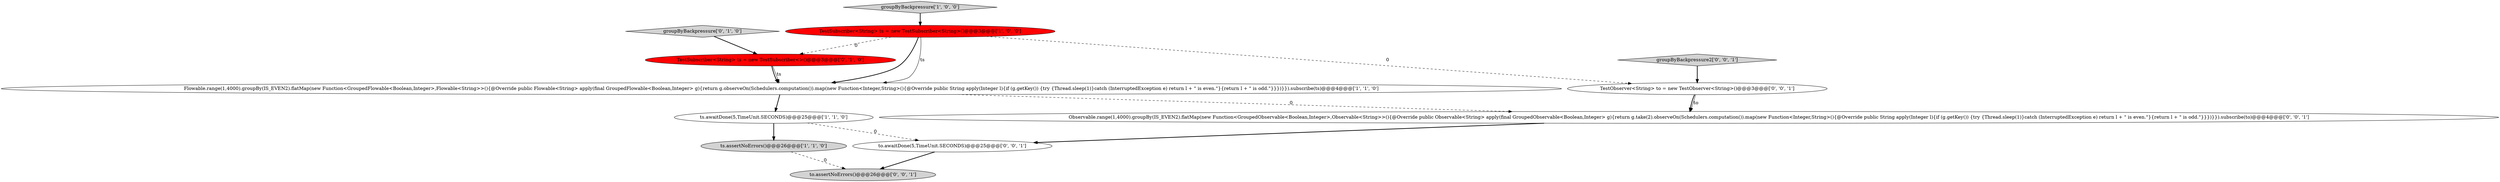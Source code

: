 digraph {
1 [style = filled, label = "ts.awaitDone(5,TimeUnit.SECONDS)@@@25@@@['1', '1', '0']", fillcolor = white, shape = ellipse image = "AAA0AAABBB1BBB"];
8 [style = filled, label = "TestObserver<String> to = new TestObserver<String>()@@@3@@@['0', '0', '1']", fillcolor = white, shape = ellipse image = "AAA0AAABBB3BBB"];
4 [style = filled, label = "Flowable.range(1,4000).groupBy(IS_EVEN2).flatMap(new Function<GroupedFlowable<Boolean,Integer>,Flowable<String>>(){@Override public Flowable<String> apply(final GroupedFlowable<Boolean,Integer> g){return g.observeOn(Schedulers.computation()).map(new Function<Integer,String>(){@Override public String apply(Integer l){if (g.getKey()) {try {Thread.sleep(1)}catch (InterruptedException e) return l + \" is even.\"}{return l + \" is odd.\"}}})}}).subscribe(ts)@@@4@@@['1', '1', '0']", fillcolor = white, shape = ellipse image = "AAA0AAABBB1BBB"];
2 [style = filled, label = "ts.assertNoErrors()@@@26@@@['1', '1', '0']", fillcolor = lightgray, shape = ellipse image = "AAA0AAABBB1BBB"];
3 [style = filled, label = "groupByBackpressure['1', '0', '0']", fillcolor = lightgray, shape = diamond image = "AAA0AAABBB1BBB"];
0 [style = filled, label = "TestSubscriber<String> ts = new TestSubscriber<String>()@@@3@@@['1', '0', '0']", fillcolor = red, shape = ellipse image = "AAA1AAABBB1BBB"];
10 [style = filled, label = "groupByBackpressure2['0', '0', '1']", fillcolor = lightgray, shape = diamond image = "AAA0AAABBB3BBB"];
7 [style = filled, label = "Observable.range(1,4000).groupBy(IS_EVEN2).flatMap(new Function<GroupedObservable<Boolean,Integer>,Observable<String>>(){@Override public Observable<String> apply(final GroupedObservable<Boolean,Integer> g){return g.take(2).observeOn(Schedulers.computation()).map(new Function<Integer,String>(){@Override public String apply(Integer l){if (g.getKey()) {try {Thread.sleep(1)}catch (InterruptedException e) return l + \" is even.\"}{return l + \" is odd.\"}}})}}).subscribe(to)@@@4@@@['0', '0', '1']", fillcolor = white, shape = ellipse image = "AAA0AAABBB3BBB"];
11 [style = filled, label = "to.awaitDone(5,TimeUnit.SECONDS)@@@25@@@['0', '0', '1']", fillcolor = white, shape = ellipse image = "AAA0AAABBB3BBB"];
9 [style = filled, label = "to.assertNoErrors()@@@26@@@['0', '0', '1']", fillcolor = lightgray, shape = ellipse image = "AAA0AAABBB3BBB"];
5 [style = filled, label = "TestSubscriber<String> ts = new TestSubscriber<>()@@@3@@@['0', '1', '0']", fillcolor = red, shape = ellipse image = "AAA1AAABBB2BBB"];
6 [style = filled, label = "groupByBackpressure['0', '1', '0']", fillcolor = lightgray, shape = diamond image = "AAA0AAABBB2BBB"];
8->7 [style = bold, label=""];
0->8 [style = dashed, label="0"];
6->5 [style = bold, label=""];
4->1 [style = bold, label=""];
1->2 [style = bold, label=""];
5->4 [style = bold, label=""];
7->11 [style = bold, label=""];
0->4 [style = solid, label="ts"];
10->8 [style = bold, label=""];
0->5 [style = dashed, label="0"];
11->9 [style = bold, label=""];
0->4 [style = bold, label=""];
4->7 [style = dashed, label="0"];
1->11 [style = dashed, label="0"];
2->9 [style = dashed, label="0"];
3->0 [style = bold, label=""];
8->7 [style = solid, label="to"];
5->4 [style = solid, label="ts"];
}

